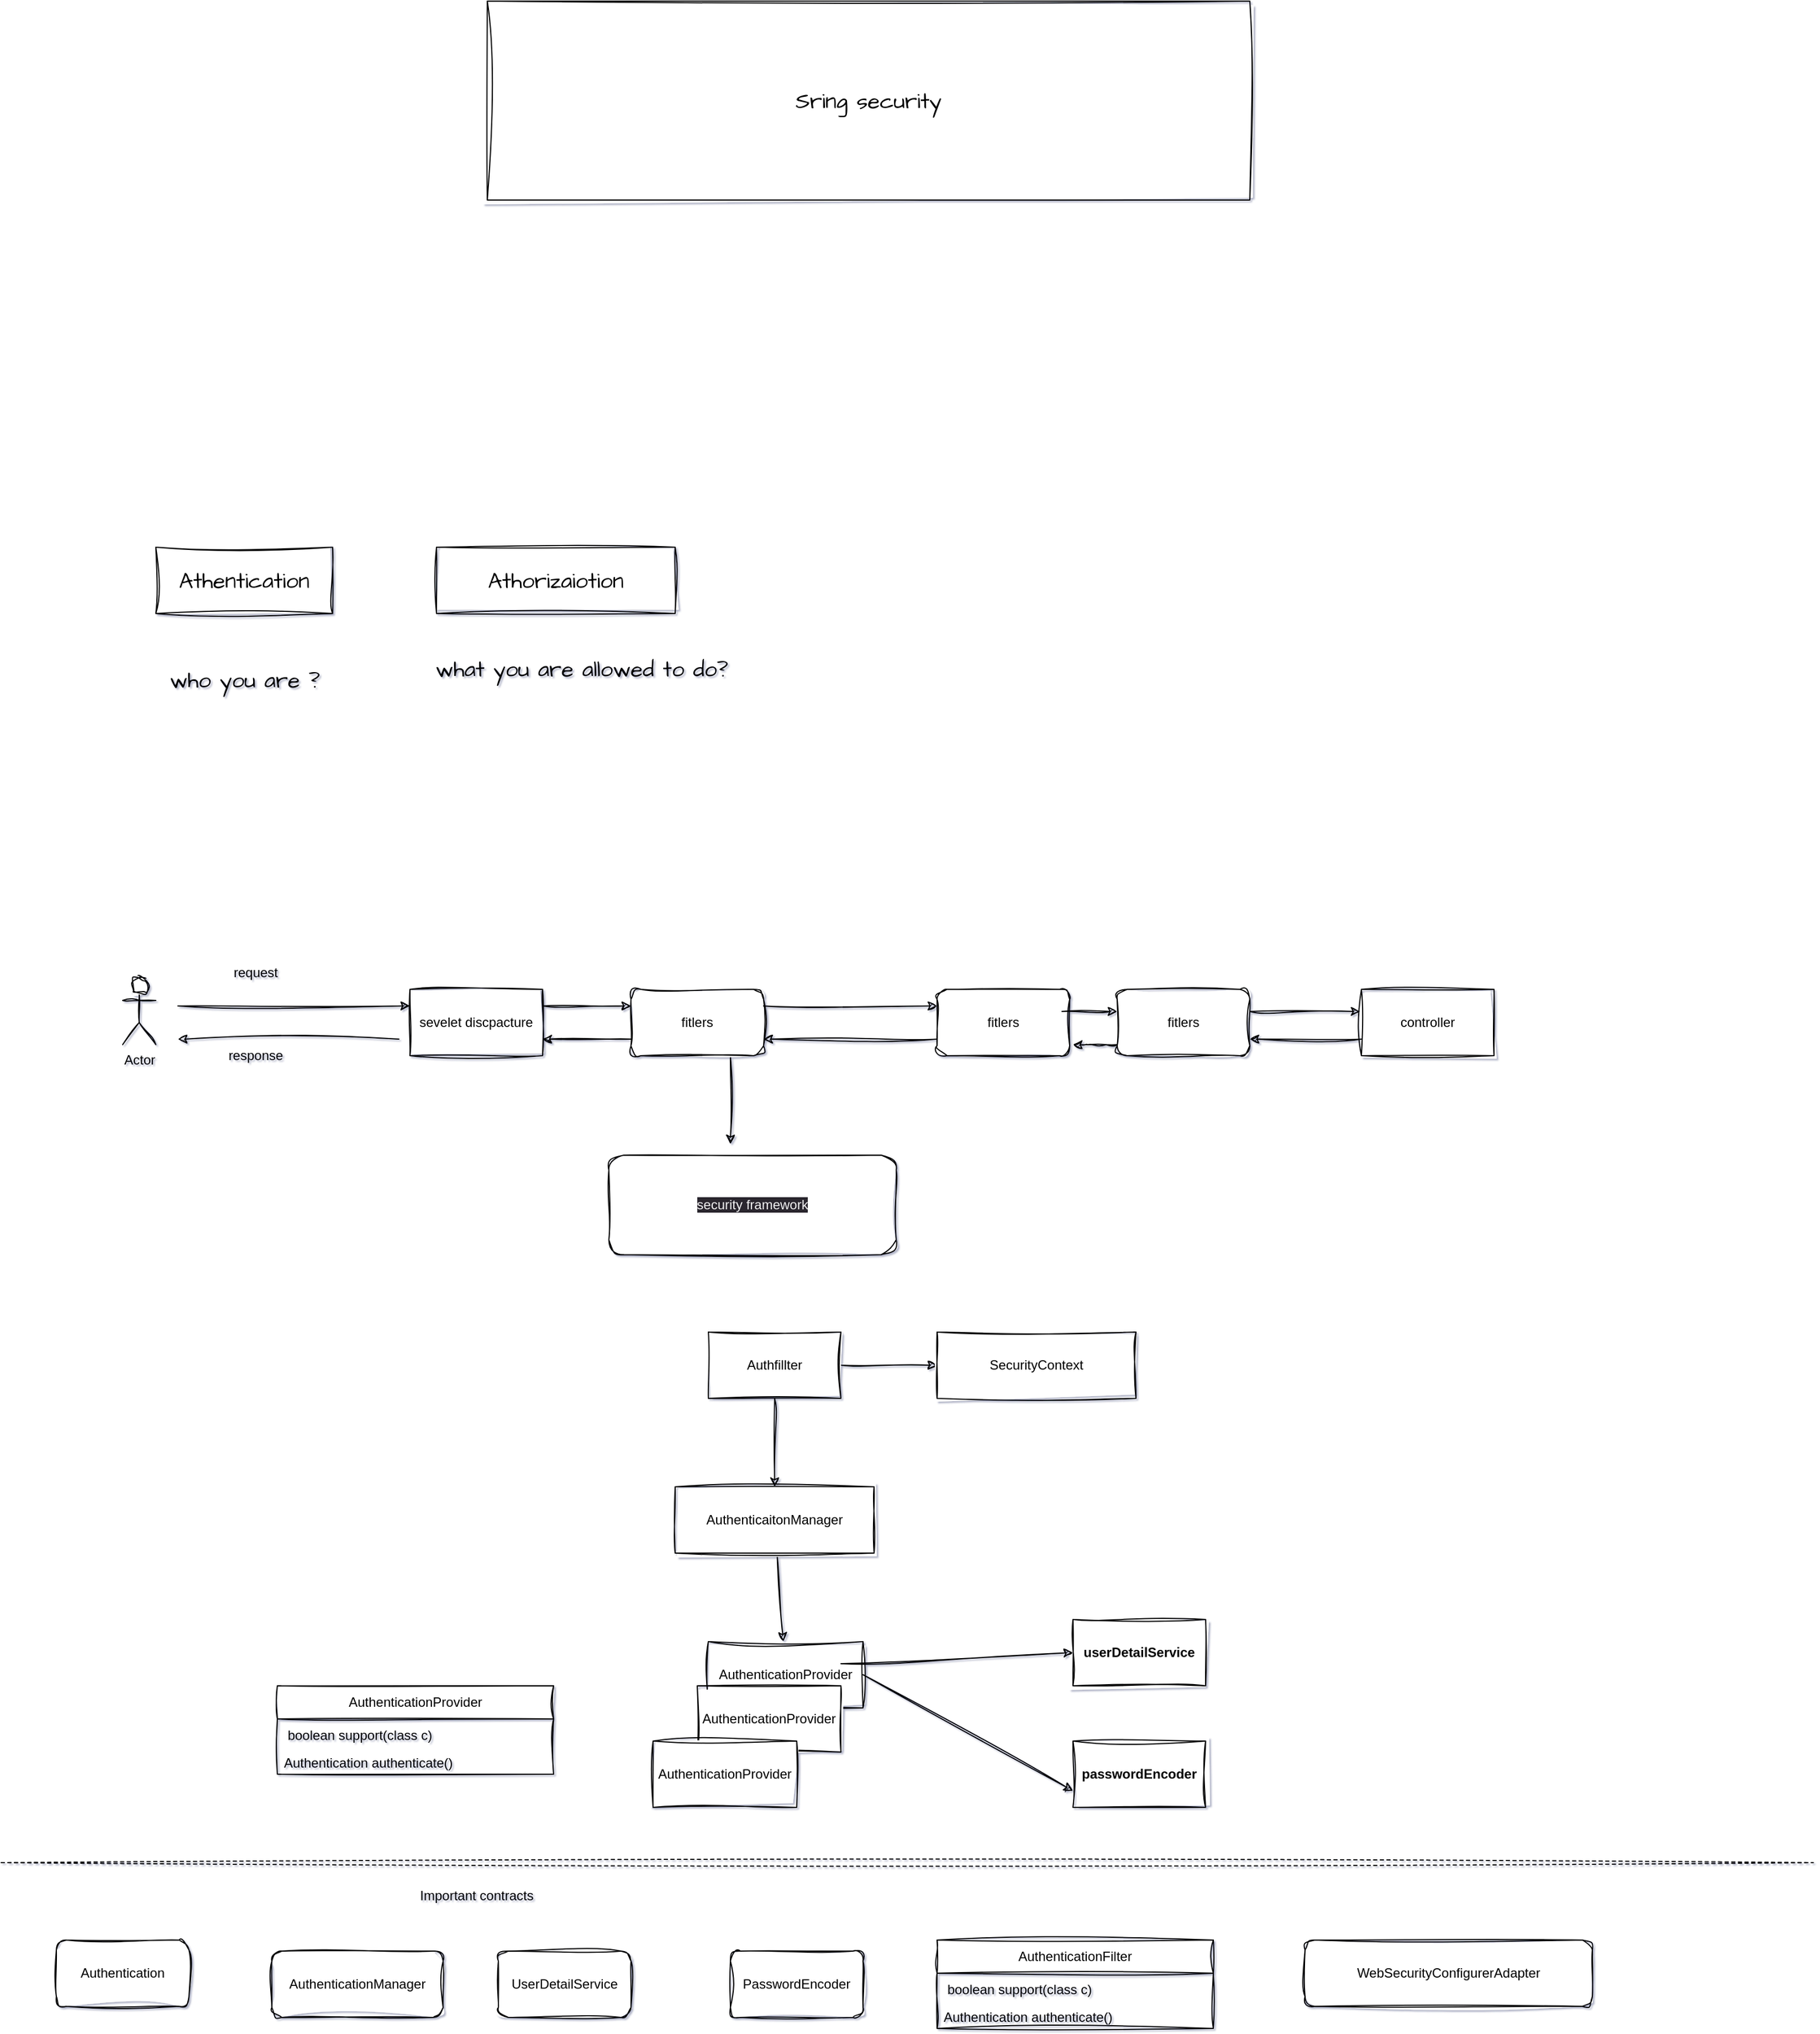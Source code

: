 <mxfile>
    <diagram id="nf1bqEXVZNr8Y99ulBHu" name="Page-1">
        <mxGraphModel dx="2051" dy="1759" grid="1" gridSize="10" guides="1" tooltips="1" connect="1" arrows="1" fold="1" page="1" pageScale="1" pageWidth="827" pageHeight="1169" background="none" math="0" shadow="1">
            <root>
                <mxCell id="0"/>
                <mxCell id="1" parent="0"/>
                <mxCell id="53" value="Actor" style="shape=umlActor;verticalLabelPosition=bottom;verticalAlign=top;html=1;outlineConnect=0;sketch=1;curveFitting=1;jiggle=2;" parent="1" vertex="1">
                    <mxGeometry x="120" y="120" width="30" height="60" as="geometry"/>
                </mxCell>
                <mxCell id="54" value="" style="endArrow=classic;html=1;entryX=0;entryY=0.25;entryDx=0;entryDy=0;sketch=1;curveFitting=1;jiggle=2;" parent="1" target="57" edge="1">
                    <mxGeometry width="50" height="50" relative="1" as="geometry">
                        <mxPoint x="170" y="145" as="sourcePoint"/>
                        <mxPoint x="350" y="140" as="targetPoint"/>
                    </mxGeometry>
                </mxCell>
                <mxCell id="55" value="request" style="text;html=1;align=center;verticalAlign=middle;resizable=0;points=[];autosize=1;strokeColor=none;fillColor=none;sketch=1;curveFitting=1;jiggle=2;" parent="1" vertex="1">
                    <mxGeometry x="210" y="100" width="60" height="30" as="geometry"/>
                </mxCell>
                <mxCell id="57" value="sevelet discpacture" style="rounded=0;whiteSpace=wrap;html=1;sketch=1;curveFitting=1;jiggle=2;" parent="1" vertex="1">
                    <mxGeometry x="380" y="130" width="120" height="60" as="geometry"/>
                </mxCell>
                <mxCell id="77" value="" style="edgeStyle=none;html=1;exitX=0.75;exitY=1;exitDx=0;exitDy=0;sketch=1;curveFitting=1;jiggle=2;" parent="1" source="58" edge="1">
                    <mxGeometry relative="1" as="geometry">
                        <mxPoint x="670" y="270" as="targetPoint"/>
                    </mxGeometry>
                </mxCell>
                <mxCell id="58" value="fitlers" style="rounded=1;whiteSpace=wrap;html=1;sketch=1;curveFitting=1;jiggle=2;" parent="1" vertex="1">
                    <mxGeometry x="580" y="130" width="120" height="60" as="geometry"/>
                </mxCell>
                <mxCell id="59" value="" style="endArrow=classic;html=1;entryX=0;entryY=0.25;entryDx=0;entryDy=0;exitX=1;exitY=0.25;exitDx=0;exitDy=0;sketch=1;curveFitting=1;jiggle=2;" parent="1" source="57" target="58" edge="1">
                    <mxGeometry width="50" height="50" relative="1" as="geometry">
                        <mxPoint x="500" y="160" as="sourcePoint"/>
                        <mxPoint x="550" y="110" as="targetPoint"/>
                    </mxGeometry>
                </mxCell>
                <mxCell id="61" value="fitlers" style="rounded=1;whiteSpace=wrap;html=1;sketch=1;curveFitting=1;jiggle=2;" parent="1" vertex="1">
                    <mxGeometry x="857" y="130" width="120" height="60" as="geometry"/>
                </mxCell>
                <mxCell id="100" value="" style="edgeStyle=none;html=1;sketch=1;curveFitting=1;jiggle=2;" parent="1" edge="1">
                    <mxGeometry relative="1" as="geometry">
                        <mxPoint x="1020" y="180" as="sourcePoint"/>
                        <mxPoint x="980" y="180" as="targetPoint"/>
                        <Array as="points">
                            <mxPoint x="1000" y="180"/>
                        </Array>
                    </mxGeometry>
                </mxCell>
                <mxCell id="62" value="fitlers" style="rounded=1;whiteSpace=wrap;html=1;sketch=1;curveFitting=1;jiggle=2;" parent="1" vertex="1">
                    <mxGeometry x="1020" y="130" width="120" height="60" as="geometry"/>
                </mxCell>
                <mxCell id="64" value="" style="endArrow=classic;html=1;entryX=0;entryY=0.25;entryDx=0;entryDy=0;exitX=1;exitY=0.25;exitDx=0;exitDy=0;sketch=1;curveFitting=1;jiggle=2;" parent="1" source="58" target="61" edge="1">
                    <mxGeometry width="50" height="50" relative="1" as="geometry">
                        <mxPoint x="660" y="150" as="sourcePoint"/>
                        <mxPoint x="720" y="150" as="targetPoint"/>
                    </mxGeometry>
                </mxCell>
                <mxCell id="66" value="" style="endArrow=classic;html=1;sketch=1;curveFitting=1;jiggle=2;" parent="1" edge="1">
                    <mxGeometry width="50" height="50" relative="1" as="geometry">
                        <mxPoint x="970" y="150" as="sourcePoint"/>
                        <mxPoint x="1020" y="150" as="targetPoint"/>
                    </mxGeometry>
                </mxCell>
                <mxCell id="67" value="controller" style="rounded=0;whiteSpace=wrap;html=1;sketch=1;curveFitting=1;jiggle=2;" parent="1" vertex="1">
                    <mxGeometry x="1241" y="130" width="120" height="60" as="geometry"/>
                </mxCell>
                <mxCell id="68" value="" style="endArrow=classic;html=1;sketch=1;curveFitting=1;jiggle=2;" parent="1" edge="1">
                    <mxGeometry width="50" height="50" relative="1" as="geometry">
                        <mxPoint x="1140" y="150" as="sourcePoint"/>
                        <mxPoint x="1240" y="150" as="targetPoint"/>
                    </mxGeometry>
                </mxCell>
                <mxCell id="69" value="" style="endArrow=classic;html=1;entryX=1;entryY=0.75;entryDx=0;entryDy=0;exitX=0;exitY=0.75;exitDx=0;exitDy=0;sketch=1;curveFitting=1;jiggle=2;" parent="1" source="67" target="62" edge="1">
                    <mxGeometry width="50" height="50" relative="1" as="geometry">
                        <mxPoint x="1060" y="190" as="sourcePoint"/>
                        <mxPoint x="1110" y="140" as="targetPoint"/>
                    </mxGeometry>
                </mxCell>
                <mxCell id="71" value="" style="endArrow=classic;html=1;exitX=0;exitY=0.75;exitDx=0;exitDy=0;entryX=1;entryY=0.75;entryDx=0;entryDy=0;entryPerimeter=0;sketch=1;curveFitting=1;jiggle=2;" parent="1" source="61" target="58" edge="1">
                    <mxGeometry width="50" height="50" relative="1" as="geometry">
                        <mxPoint x="720" y="180" as="sourcePoint"/>
                        <mxPoint x="700" y="180" as="targetPoint"/>
                    </mxGeometry>
                </mxCell>
                <mxCell id="72" value="" style="endArrow=classic;html=1;exitX=0;exitY=0.75;exitDx=0;exitDy=0;entryX=1;entryY=0.75;entryDx=0;entryDy=0;sketch=1;curveFitting=1;jiggle=2;" parent="1" source="58" target="57" edge="1">
                    <mxGeometry width="50" height="50" relative="1" as="geometry">
                        <mxPoint x="570" y="180" as="sourcePoint"/>
                        <mxPoint x="500" y="180" as="targetPoint"/>
                    </mxGeometry>
                </mxCell>
                <mxCell id="74" value="response" style="text;html=1;align=center;verticalAlign=middle;resizable=0;points=[];autosize=1;strokeColor=none;fillColor=none;sketch=1;curveFitting=1;jiggle=2;" parent="1" vertex="1">
                    <mxGeometry x="205" y="175" width="70" height="30" as="geometry"/>
                </mxCell>
                <mxCell id="75" value="" style="endArrow=classic;html=1;entryX=1;entryY=0.75;entryDx=0;entryDy=0;sketch=1;curveFitting=1;jiggle=2;" parent="1" edge="1">
                    <mxGeometry width="50" height="50" relative="1" as="geometry">
                        <mxPoint x="370" y="175" as="sourcePoint"/>
                        <mxPoint x="170" y="175" as="targetPoint"/>
                    </mxGeometry>
                </mxCell>
                <mxCell id="76" value="&lt;span style=&quot;color: rgb(240, 240, 240); font-family: Helvetica; font-size: 12px; font-style: normal; font-variant-ligatures: normal; font-variant-caps: normal; font-weight: 400; letter-spacing: normal; orphans: 2; text-align: center; text-indent: 0px; text-transform: none; widows: 2; word-spacing: 0px; -webkit-text-stroke-width: 0px; background-color: rgb(42, 37, 47); text-decoration-thickness: initial; text-decoration-style: initial; text-decoration-color: initial; float: none; display: inline !important;&quot;&gt;security framework&lt;/span&gt;" style="whiteSpace=wrap;html=1;rounded=1;sketch=1;curveFitting=1;jiggle=2;" parent="1" vertex="1">
                    <mxGeometry x="560" y="280" width="260" height="90" as="geometry"/>
                </mxCell>
                <mxCell id="83" value="" style="edgeStyle=none;html=1;sketch=1;curveFitting=1;jiggle=2;" parent="1" source="81" target="82" edge="1">
                    <mxGeometry relative="1" as="geometry"/>
                </mxCell>
                <mxCell id="94" style="edgeStyle=none;html=1;entryX=0;entryY=0.5;entryDx=0;entryDy=0;sketch=1;curveFitting=1;jiggle=2;" parent="1" source="81" target="93" edge="1">
                    <mxGeometry relative="1" as="geometry">
                        <mxPoint x="850" y="470" as="targetPoint"/>
                    </mxGeometry>
                </mxCell>
                <mxCell id="81" value="Authfillter" style="rounded=0;whiteSpace=wrap;html=1;sketch=1;curveFitting=1;jiggle=2;" parent="1" vertex="1">
                    <mxGeometry x="650" y="440" width="120" height="60" as="geometry"/>
                </mxCell>
                <mxCell id="85" value="" style="edgeStyle=none;html=1;sketch=1;curveFitting=1;jiggle=2;" parent="1" source="82" target="84" edge="1">
                    <mxGeometry relative="1" as="geometry"/>
                </mxCell>
                <mxCell id="82" value="AuthenticaitonManager" style="whiteSpace=wrap;html=1;rounded=0;sketch=1;curveFitting=1;jiggle=2;" parent="1" vertex="1">
                    <mxGeometry x="620" y="580" width="180" height="60" as="geometry"/>
                </mxCell>
                <mxCell id="84" value="AuthenticationProvider" style="whiteSpace=wrap;html=1;rounded=0;sketch=1;curveFitting=1;jiggle=2;" parent="1" vertex="1">
                    <mxGeometry x="650" y="720" width="140" height="60" as="geometry"/>
                </mxCell>
                <mxCell id="86" value="&lt;span style=&quot;font-weight: 400;&quot;&gt;AuthenticationProvider&lt;/span&gt;" style="whiteSpace=wrap;html=1;rounded=0;fontStyle=1;sketch=1;curveFitting=1;jiggle=2;" parent="1" vertex="1">
                    <mxGeometry x="640" y="760" width="130" height="60" as="geometry"/>
                </mxCell>
                <mxCell id="87" value="&lt;span style=&quot;font-weight: 400;&quot;&gt;AuthenticationProvider&lt;/span&gt;" style="whiteSpace=wrap;html=1;rounded=0;fontStyle=1;sketch=1;curveFitting=1;jiggle=2;" parent="1" vertex="1">
                    <mxGeometry x="600" y="810" width="130" height="60" as="geometry"/>
                </mxCell>
                <mxCell id="88" value="userDetailService" style="whiteSpace=wrap;html=1;rounded=0;fontStyle=1;sketch=1;curveFitting=1;jiggle=2;" parent="1" vertex="1">
                    <mxGeometry x="980" y="700" width="120" height="60" as="geometry"/>
                </mxCell>
                <mxCell id="89" value="passwordEncoder" style="whiteSpace=wrap;html=1;rounded=0;fontStyle=1;sketch=1;curveFitting=1;jiggle=2;" parent="1" vertex="1">
                    <mxGeometry x="980" y="810" width="120" height="60" as="geometry"/>
                </mxCell>
                <mxCell id="90" value="" style="endArrow=classic;html=1;entryX=0;entryY=0.5;entryDx=0;entryDy=0;sketch=1;curveFitting=1;jiggle=2;" parent="1" target="88" edge="1">
                    <mxGeometry width="50" height="50" relative="1" as="geometry">
                        <mxPoint x="770" y="740" as="sourcePoint"/>
                        <mxPoint x="820" y="690" as="targetPoint"/>
                    </mxGeometry>
                </mxCell>
                <mxCell id="92" value="" style="endArrow=classic;html=1;entryX=0;entryY=0.75;entryDx=0;entryDy=0;exitX=1;exitY=0.5;exitDx=0;exitDy=0;sketch=1;curveFitting=1;jiggle=2;" parent="1" source="84" target="89" edge="1">
                    <mxGeometry width="50" height="50" relative="1" as="geometry">
                        <mxPoint x="870" y="780" as="sourcePoint"/>
                        <mxPoint x="920" y="730" as="targetPoint"/>
                    </mxGeometry>
                </mxCell>
                <mxCell id="93" value="SecurityContext" style="whiteSpace=wrap;html=1;rounded=0;sketch=1;curveFitting=1;jiggle=2;" parent="1" vertex="1">
                    <mxGeometry x="857" y="440" width="180" height="60" as="geometry"/>
                </mxCell>
                <mxCell id="95" value="AuthenticationProvider" style="swimlane;fontStyle=0;childLayout=stackLayout;horizontal=1;startSize=30;horizontalStack=0;resizeParent=1;resizeParentMax=0;resizeLast=0;collapsible=1;marginBottom=0;whiteSpace=wrap;html=1;sketch=1;curveFitting=1;jiggle=2;" parent="1" vertex="1">
                    <mxGeometry x="260" y="760" width="250" height="80" as="geometry"/>
                </mxCell>
                <mxCell id="96" value="&amp;nbsp;boolean support(class c)" style="text;strokeColor=none;fillColor=none;align=left;verticalAlign=middle;spacingLeft=4;spacingRight=4;overflow=hidden;points=[[0,0.5],[1,0.5]];portConstraint=eastwest;rotatable=0;whiteSpace=wrap;html=1;sketch=1;curveFitting=1;jiggle=2;" parent="95" vertex="1">
                    <mxGeometry y="30" width="250" height="30" as="geometry"/>
                </mxCell>
                <mxCell id="97" value="Authentication authenticate()" style="text;strokeColor=none;fillColor=none;align=left;verticalAlign=middle;spacingLeft=4;spacingRight=4;overflow=hidden;points=[[0,0.5],[1,0.5]];portConstraint=eastwest;rotatable=0;whiteSpace=wrap;html=1;sketch=1;curveFitting=1;jiggle=2;" parent="95" vertex="1">
                    <mxGeometry y="60" width="250" height="20" as="geometry"/>
                </mxCell>
                <mxCell id="101" value="" style="endArrow=none;dashed=1;html=1;sketch=1;curveFitting=1;jiggle=2;" parent="1" edge="1">
                    <mxGeometry width="50" height="50" relative="1" as="geometry">
                        <mxPoint x="10" y="920" as="sourcePoint"/>
                        <mxPoint x="1650" y="920" as="targetPoint"/>
                    </mxGeometry>
                </mxCell>
                <mxCell id="102" value="Important contracts" style="text;html=1;align=center;verticalAlign=middle;resizable=0;points=[];autosize=1;strokeColor=none;fillColor=none;sketch=1;curveFitting=1;jiggle=2;" parent="1" vertex="1">
                    <mxGeometry x="375" y="935" width="130" height="30" as="geometry"/>
                </mxCell>
                <mxCell id="110" value="Authentication" style="rounded=1;whiteSpace=wrap;html=1;sketch=1;curveFitting=1;jiggle=2;" parent="1" vertex="1">
                    <mxGeometry x="60" y="990" width="120" height="60" as="geometry"/>
                </mxCell>
                <mxCell id="111" value="UserDetailService" style="rounded=1;whiteSpace=wrap;html=1;sketch=1;curveFitting=1;jiggle=2;" parent="1" vertex="1">
                    <mxGeometry x="460" y="1000" width="120" height="60" as="geometry"/>
                </mxCell>
                <mxCell id="112" value="PasswordEncoder" style="rounded=1;whiteSpace=wrap;html=1;sketch=1;curveFitting=1;jiggle=2;" parent="1" vertex="1">
                    <mxGeometry x="670" y="1000" width="120" height="60" as="geometry"/>
                </mxCell>
                <mxCell id="113" value="AuthenticationFilter" style="swimlane;fontStyle=0;childLayout=stackLayout;horizontal=1;startSize=30;horizontalStack=0;resizeParent=1;resizeParentMax=0;resizeLast=0;collapsible=1;marginBottom=0;whiteSpace=wrap;html=1;sketch=1;curveFitting=1;jiggle=2;" parent="1" vertex="1">
                    <mxGeometry x="857" y="990" width="250" height="80" as="geometry"/>
                </mxCell>
                <mxCell id="114" value="&amp;nbsp;boolean support(class c)" style="text;strokeColor=none;fillColor=none;align=left;verticalAlign=middle;spacingLeft=4;spacingRight=4;overflow=hidden;points=[[0,0.5],[1,0.5]];portConstraint=eastwest;rotatable=0;whiteSpace=wrap;html=1;sketch=1;curveFitting=1;jiggle=2;" parent="113" vertex="1">
                    <mxGeometry y="30" width="250" height="30" as="geometry"/>
                </mxCell>
                <mxCell id="115" value="Authentication authenticate()" style="text;strokeColor=none;fillColor=none;align=left;verticalAlign=middle;spacingLeft=4;spacingRight=4;overflow=hidden;points=[[0,0.5],[1,0.5]];portConstraint=eastwest;rotatable=0;whiteSpace=wrap;html=1;sketch=1;curveFitting=1;jiggle=2;" parent="113" vertex="1">
                    <mxGeometry y="60" width="250" height="20" as="geometry"/>
                </mxCell>
                <mxCell id="116" value="WebSecurityConfigurerAdapter" style="rounded=1;whiteSpace=wrap;html=1;sketch=1;curveFitting=1;jiggle=2;" parent="1" vertex="1">
                    <mxGeometry x="1190" y="990" width="260" height="60" as="geometry"/>
                </mxCell>
                <mxCell id="117" value="AuthenticationManager" style="rounded=1;whiteSpace=wrap;html=1;sketch=1;curveFitting=1;jiggle=2;" parent="1" vertex="1">
                    <mxGeometry x="255" y="1000" width="155" height="60" as="geometry"/>
                </mxCell>
                <mxCell id="118" value="Athentication" style="rounded=0;whiteSpace=wrap;html=1;sketch=1;hachureGap=4;jiggle=2;curveFitting=1;fontFamily=Architects Daughter;fontSource=https%3A%2F%2Ffonts.googleapis.com%2Fcss%3Ffamily%3DArchitects%2BDaughter;fontSize=20;" vertex="1" parent="1">
                    <mxGeometry x="150" y="-270" width="160" height="60" as="geometry"/>
                </mxCell>
                <mxCell id="119" value="Athorizaiotion" style="rounded=0;whiteSpace=wrap;html=1;sketch=1;hachureGap=4;jiggle=2;curveFitting=1;fontFamily=Architects Daughter;fontSource=https%3A%2F%2Ffonts.googleapis.com%2Fcss%3Ffamily%3DArchitects%2BDaughter;fontSize=20;" vertex="1" parent="1">
                    <mxGeometry x="404" y="-270" width="216" height="60" as="geometry"/>
                </mxCell>
                <mxCell id="120" value="who you are ?" style="text;html=1;align=center;verticalAlign=middle;resizable=0;points=[];autosize=1;strokeColor=none;fillColor=none;fontSize=20;fontFamily=Architects Daughter;sketch=1;hachureGap=4;jiggle=2;curveFitting=1;fontSource=https%3A%2F%2Ffonts.googleapis.com%2Fcss%3Ffamily%3DArchitects%2BDaughter;" vertex="1" parent="1">
                    <mxGeometry x="150" y="-170" width="160" height="40" as="geometry"/>
                </mxCell>
                <mxCell id="121" value="what you are allowed to do?" style="text;html=1;align=center;verticalAlign=middle;resizable=0;points=[];autosize=1;strokeColor=none;fillColor=none;fontSize=20;fontFamily=Architects Daughter;sketch=1;hachureGap=4;jiggle=2;curveFitting=1;fontSource=https%3A%2F%2Ffonts.googleapis.com%2Fcss%3Ffamily%3DArchitects%2BDaughter;" vertex="1" parent="1">
                    <mxGeometry x="390" y="-180" width="290" height="40" as="geometry"/>
                </mxCell>
                <mxCell id="122" value="Sring security" style="rounded=0;whiteSpace=wrap;html=1;sketch=1;hachureGap=4;jiggle=2;curveFitting=1;fontFamily=Architects Daughter;fontSource=https%3A%2F%2Ffonts.googleapis.com%2Fcss%3Ffamily%3DArchitects%2BDaughter;fontSize=20;" vertex="1" parent="1">
                    <mxGeometry x="450" y="-764" width="690" height="180" as="geometry"/>
                </mxCell>
            </root>
        </mxGraphModel>
    </diagram>
</mxfile>